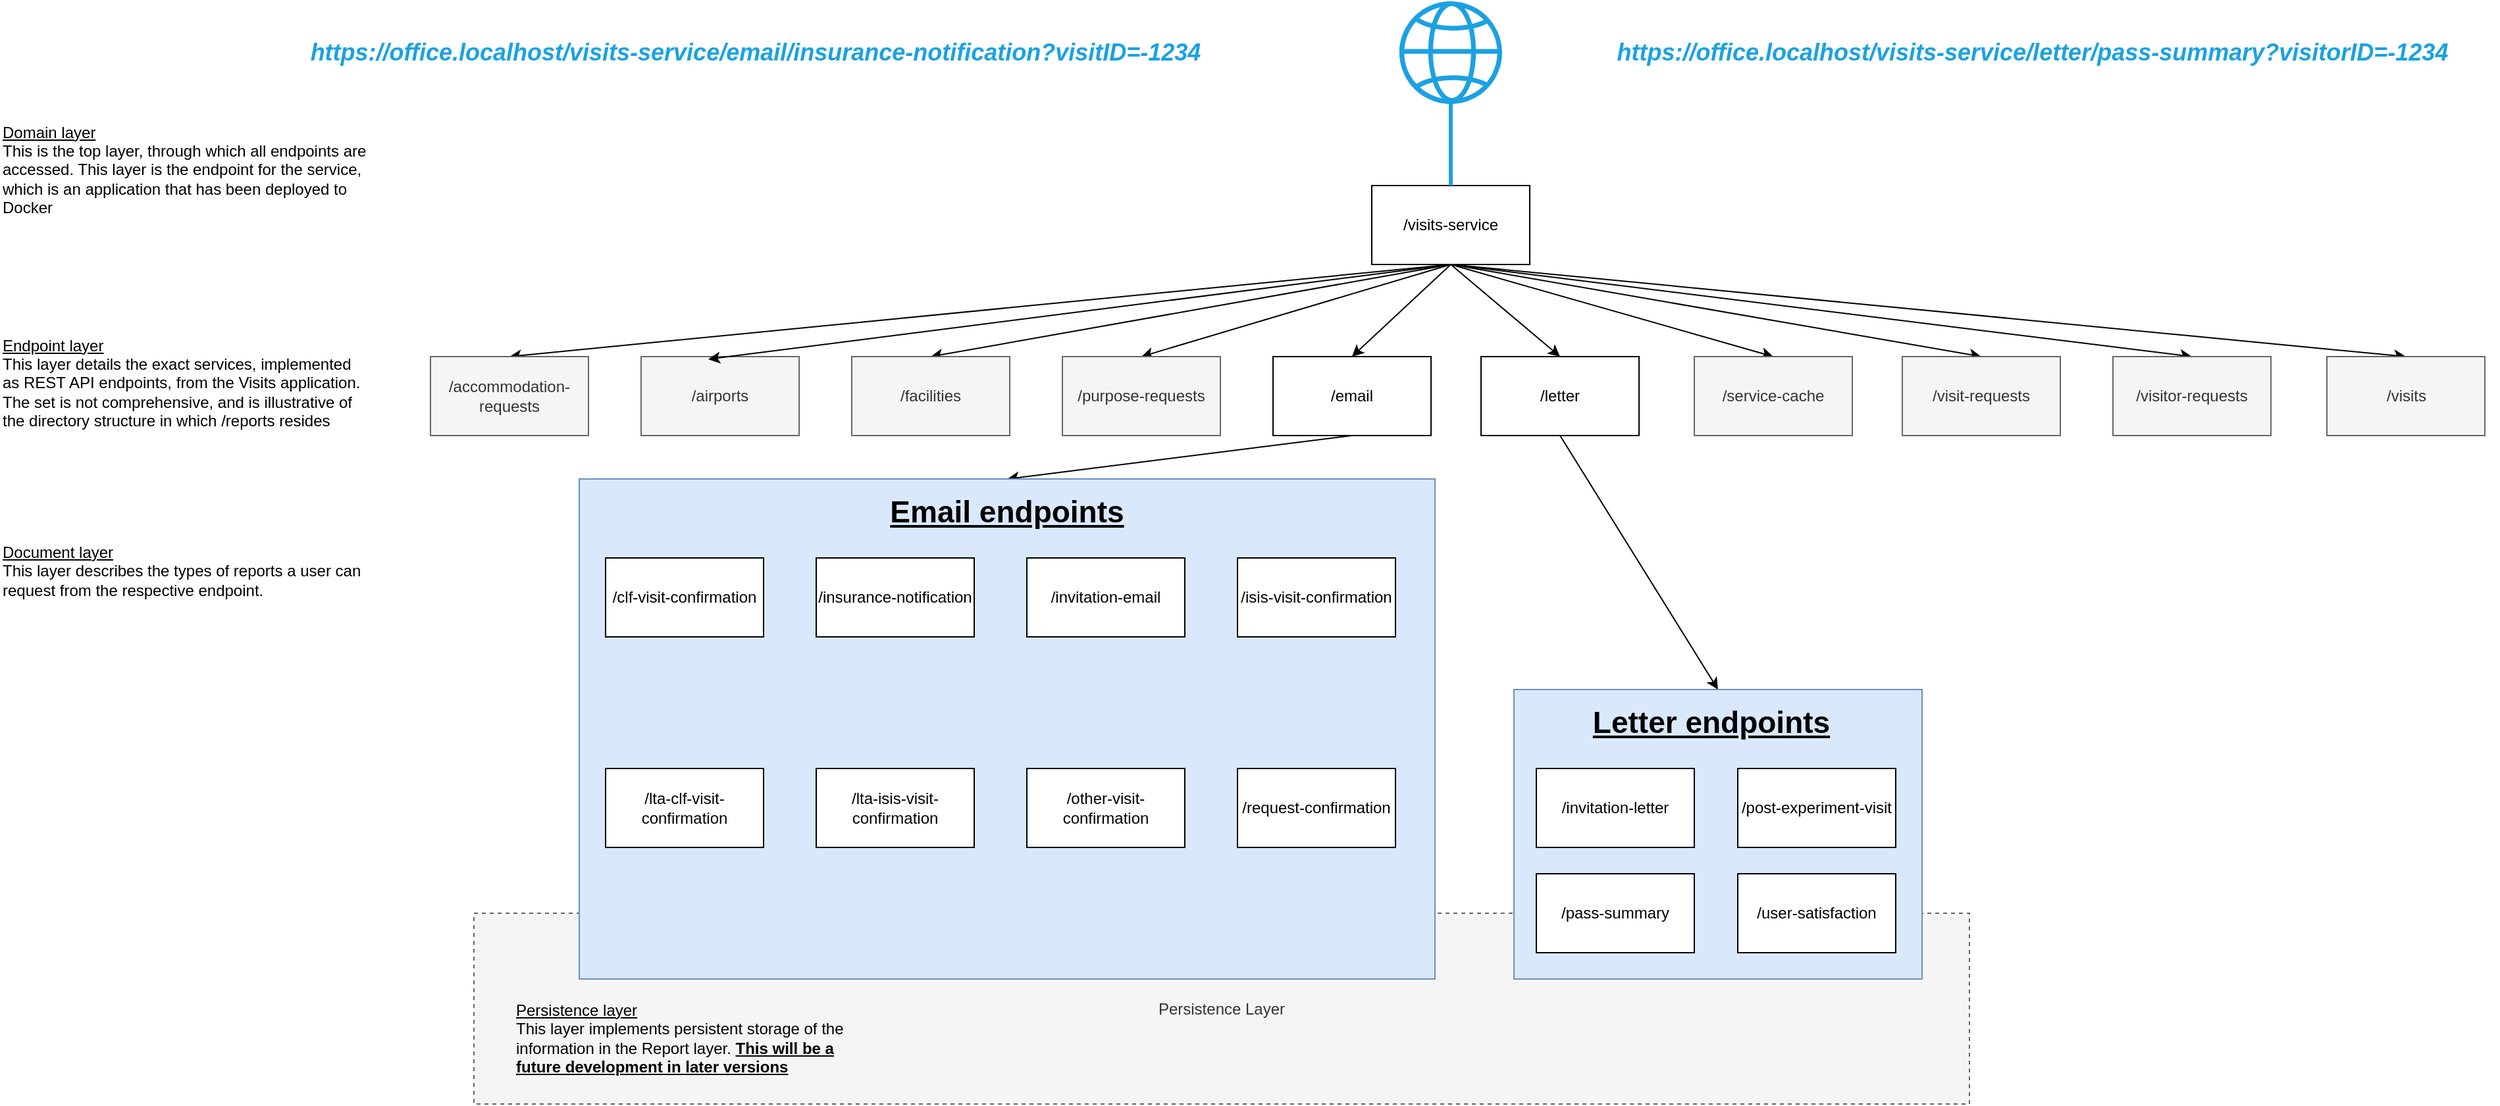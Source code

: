 <mxfile version="24.4.9" type="github">
  <diagram name="Page-1" id="lkIzZtKHE2g4b-k83Zns">
    <mxGraphModel dx="1877" dy="635" grid="1" gridSize="10" guides="1" tooltips="1" connect="1" arrows="1" fold="1" page="1" pageScale="1" pageWidth="827" pageHeight="1169" math="0" shadow="0">
      <root>
        <mxCell id="0" />
        <mxCell id="1" parent="0" />
        <mxCell id="SzScdwgrWjmyck-_DvYI-10" style="edgeStyle=none;rounded=0;orthogonalLoop=1;jettySize=auto;html=1;entryX=0.5;entryY=0;entryDx=0;entryDy=0;exitX=0.5;exitY=1;exitDx=0;exitDy=0;" parent="1" source="cFXvyy3T8Uc6k7l6PIuW-1" target="cFXvyy3T8Uc6k7l6PIuW-9" edge="1">
          <mxGeometry relative="1" as="geometry" />
        </mxCell>
        <mxCell id="SzScdwgrWjmyck-_DvYI-11" style="edgeStyle=none;rounded=0;orthogonalLoop=1;jettySize=auto;html=1;entryX=0.5;entryY=0;entryDx=0;entryDy=0;exitX=0.5;exitY=1;exitDx=0;exitDy=0;" parent="1" source="cFXvyy3T8Uc6k7l6PIuW-1" target="cFXvyy3T8Uc6k7l6PIuW-8" edge="1">
          <mxGeometry relative="1" as="geometry" />
        </mxCell>
        <mxCell id="SzScdwgrWjmyck-_DvYI-13" style="edgeStyle=none;rounded=0;orthogonalLoop=1;jettySize=auto;html=1;entryX=0.5;entryY=0;entryDx=0;entryDy=0;exitX=0.5;exitY=1;exitDx=0;exitDy=0;" parent="1" source="cFXvyy3T8Uc6k7l6PIuW-1" target="cFXvyy3T8Uc6k7l6PIuW-6" edge="1">
          <mxGeometry relative="1" as="geometry" />
        </mxCell>
        <mxCell id="SzScdwgrWjmyck-_DvYI-14" style="edgeStyle=none;rounded=0;orthogonalLoop=1;jettySize=auto;html=1;entryX=0.5;entryY=0;entryDx=0;entryDy=0;exitX=0.5;exitY=1;exitDx=0;exitDy=0;" parent="1" source="cFXvyy3T8Uc6k7l6PIuW-1" target="cFXvyy3T8Uc6k7l6PIuW-10" edge="1">
          <mxGeometry relative="1" as="geometry" />
        </mxCell>
        <mxCell id="SzScdwgrWjmyck-_DvYI-15" style="edgeStyle=none;rounded=0;orthogonalLoop=1;jettySize=auto;html=1;entryX=0.5;entryY=0;entryDx=0;entryDy=0;exitX=0.5;exitY=1;exitDx=0;exitDy=0;" parent="1" source="cFXvyy3T8Uc6k7l6PIuW-1" target="cFXvyy3T8Uc6k7l6PIuW-5" edge="1">
          <mxGeometry relative="1" as="geometry" />
        </mxCell>
        <mxCell id="SzScdwgrWjmyck-_DvYI-16" style="edgeStyle=none;rounded=0;orthogonalLoop=1;jettySize=auto;html=1;entryX=0.5;entryY=0;entryDx=0;entryDy=0;exitX=0.5;exitY=1;exitDx=0;exitDy=0;" parent="1" source="cFXvyy3T8Uc6k7l6PIuW-1" target="cFXvyy3T8Uc6k7l6PIuW-11" edge="1">
          <mxGeometry relative="1" as="geometry" />
        </mxCell>
        <mxCell id="SzScdwgrWjmyck-_DvYI-17" style="edgeStyle=none;rounded=0;orthogonalLoop=1;jettySize=auto;html=1;entryX=0.5;entryY=0;entryDx=0;entryDy=0;exitX=0.5;exitY=1;exitDx=0;exitDy=0;" parent="1" source="cFXvyy3T8Uc6k7l6PIuW-1" target="cFXvyy3T8Uc6k7l6PIuW-12" edge="1">
          <mxGeometry relative="1" as="geometry" />
        </mxCell>
        <mxCell id="cFXvyy3T8Uc6k7l6PIuW-1" value="/visits-service" style="rounded=0;whiteSpace=wrap;html=1;" parent="1" vertex="1">
          <mxGeometry x="246" y="247" width="120" height="60" as="geometry" />
        </mxCell>
        <mxCell id="cFXvyy3T8Uc6k7l6PIuW-2" value="/airports" style="rounded=0;whiteSpace=wrap;html=1;fillColor=#f5f5f5;fontColor=#333333;strokeColor=#666666;" parent="1" vertex="1">
          <mxGeometry x="-309" y="377" width="120" height="60" as="geometry" />
        </mxCell>
        <mxCell id="Et5u1Aqdu9SfvR-X_sqC-11" style="rounded=0;orthogonalLoop=1;jettySize=auto;html=1;entryX=0.5;entryY=0;entryDx=0;entryDy=0;exitX=0.5;exitY=1;exitDx=0;exitDy=0;" parent="1" source="cFXvyy3T8Uc6k7l6PIuW-3" target="Et5u1Aqdu9SfvR-X_sqC-8" edge="1">
          <mxGeometry relative="1" as="geometry" />
        </mxCell>
        <mxCell id="cFXvyy3T8Uc6k7l6PIuW-3" value="/email" style="rounded=0;whiteSpace=wrap;html=1;" parent="1" vertex="1">
          <mxGeometry x="171" y="377" width="120" height="60" as="geometry" />
        </mxCell>
        <mxCell id="cFXvyy3T8Uc6k7l6PIuW-5" value="/visit-requests" style="rounded=0;whiteSpace=wrap;html=1;fillColor=#f5f5f5;fontColor=#333333;strokeColor=#666666;" parent="1" vertex="1">
          <mxGeometry x="649" y="377" width="120" height="60" as="geometry" />
        </mxCell>
        <mxCell id="cFXvyy3T8Uc6k7l6PIuW-6" value="/accommodation-requests" style="rounded=0;whiteSpace=wrap;html=1;fillColor=#f5f5f5;fontColor=#333333;strokeColor=#666666;" parent="1" vertex="1">
          <mxGeometry x="-469" y="377" width="120" height="60" as="geometry" />
        </mxCell>
        <mxCell id="cFXvyy3T8Uc6k7l6PIuW-8" value="/facilities" style="rounded=0;whiteSpace=wrap;html=1;fillColor=#f5f5f5;fontColor=#333333;strokeColor=#666666;" parent="1" vertex="1">
          <mxGeometry x="-149" y="377" width="120" height="60" as="geometry" />
        </mxCell>
        <mxCell id="cFXvyy3T8Uc6k7l6PIuW-9" value="/purpose-requests" style="rounded=0;whiteSpace=wrap;html=1;fillColor=#f5f5f5;fontColor=#333333;strokeColor=#666666;" parent="1" vertex="1">
          <mxGeometry x="11" y="377" width="120" height="60" as="geometry" />
        </mxCell>
        <mxCell id="cFXvyy3T8Uc6k7l6PIuW-10" value="/service-cache" style="rounded=0;whiteSpace=wrap;html=1;fillColor=#f5f5f5;fontColor=#333333;strokeColor=#666666;" parent="1" vertex="1">
          <mxGeometry x="491" y="377" width="120" height="60" as="geometry" />
        </mxCell>
        <mxCell id="cFXvyy3T8Uc6k7l6PIuW-11" value="/visitor-requests" style="rounded=0;whiteSpace=wrap;html=1;fillColor=#f5f5f5;fontColor=#333333;strokeColor=#666666;" parent="1" vertex="1">
          <mxGeometry x="809" y="377" width="120" height="60" as="geometry" />
        </mxCell>
        <mxCell id="cFXvyy3T8Uc6k7l6PIuW-12" value="/visits" style="rounded=0;whiteSpace=wrap;html=1;fillColor=#f5f5f5;fontColor=#333333;strokeColor=#666666;" parent="1" vertex="1">
          <mxGeometry x="971.5" y="377" width="120" height="60" as="geometry" />
        </mxCell>
        <mxCell id="cFXvyy3T8Uc6k7l6PIuW-25" value="&lt;div align=&quot;left&quot;&gt;&lt;u&gt;Domain layer&lt;/u&gt;&lt;/div&gt;&lt;div align=&quot;left&quot;&gt;This is the top layer, through which all endpoints are accessed. This layer is the endpoint for the service, which is an application that has been deployed to Docker&lt;br&gt;&lt;/div&gt;" style="text;html=1;align=left;verticalAlign=middle;whiteSpace=wrap;rounded=0;" parent="1" vertex="1">
          <mxGeometry x="-796" y="220" width="280" height="30" as="geometry" />
        </mxCell>
        <mxCell id="cFXvyy3T8Uc6k7l6PIuW-26" value="&lt;u&gt;Document layer&lt;br&gt;&lt;/u&gt;&lt;div align=&quot;left&quot;&gt;This layer describes the types of reports a user can request from the respective endpoint.&lt;br&gt;&lt;/div&gt;" style="text;html=1;align=left;verticalAlign=middle;whiteSpace=wrap;rounded=0;" parent="1" vertex="1">
          <mxGeometry x="-796" y="525" width="280" height="30" as="geometry" />
        </mxCell>
        <mxCell id="cFXvyy3T8Uc6k7l6PIuW-33" value="&lt;u&gt;Endpoint layer&lt;/u&gt;&lt;div align=&quot;left&quot;&gt;This layer details the exact services, implemented as REST API endpoints, from the Visits application. The set is not comprehensive, and is illustrative of the directory structure in which /reports resides&lt;br&gt;&lt;/div&gt;" style="text;html=1;align=left;verticalAlign=middle;whiteSpace=wrap;rounded=0;" parent="1" vertex="1">
          <mxGeometry x="-796" y="382" width="280" height="30" as="geometry" />
        </mxCell>
        <mxCell id="cFXvyy3T8Uc6k7l6PIuW-49" value="&lt;div align=&quot;center&quot;&gt;&lt;font color=&quot;#1ba1e2&quot;&gt;&lt;i&gt;&lt;font style=&quot;font-size: 18px;&quot;&gt;&lt;b&gt;https://office.localhost/visits-service/email/insurance-notification?visitID=-1234&lt;/b&gt;&lt;/font&gt;&lt;/i&gt;&lt;/font&gt;&lt;/div&gt;" style="text;html=1;align=center;verticalAlign=middle;whiteSpace=wrap;rounded=0;" parent="1" vertex="1">
          <mxGeometry x="-636" y="131" width="828" height="30" as="geometry" />
        </mxCell>
        <mxCell id="OEsUPNy_qralYiwzX7oM-4" style="edgeStyle=orthogonalEdgeStyle;rounded=0;orthogonalLoop=1;jettySize=auto;html=1;endArrow=none;endFill=0;strokeWidth=3;strokeColor=#1ba1e2;" parent="1" source="SzScdwgrWjmyck-_DvYI-2" target="cFXvyy3T8Uc6k7l6PIuW-1" edge="1">
          <mxGeometry relative="1" as="geometry" />
        </mxCell>
        <mxCell id="SzScdwgrWjmyck-_DvYI-2" value="" style="sketch=0;outlineConnect=0;fillColor=#1BA1E2;strokeColor=#006EAF;dashed=0;verticalLabelPosition=bottom;verticalAlign=top;align=center;html=1;fontSize=12;fontStyle=0;aspect=fixed;pointerEvents=1;shape=mxgraph.aws4.globe;fontColor=#ffffff;" parent="1" vertex="1">
          <mxGeometry x="267" y="107" width="78" height="78" as="geometry" />
        </mxCell>
        <mxCell id="SzScdwgrWjmyck-_DvYI-3" value="&lt;div&gt;/letter&lt;/div&gt;" style="rounded=0;whiteSpace=wrap;html=1;" parent="1" vertex="1">
          <mxGeometry x="329" y="377" width="120" height="60" as="geometry" />
        </mxCell>
        <mxCell id="SzScdwgrWjmyck-_DvYI-19" style="edgeStyle=none;rounded=0;orthogonalLoop=1;jettySize=auto;html=1;entryX=0.5;entryY=0;entryDx=0;entryDy=0;exitX=0.5;exitY=1;exitDx=0;exitDy=0;" parent="1" source="cFXvyy3T8Uc6k7l6PIuW-1" target="cFXvyy3T8Uc6k7l6PIuW-3" edge="1">
          <mxGeometry relative="1" as="geometry">
            <mxPoint x="306" y="437" as="sourcePoint" />
          </mxGeometry>
        </mxCell>
        <mxCell id="SzScdwgrWjmyck-_DvYI-20" style="edgeStyle=none;rounded=0;orthogonalLoop=1;jettySize=auto;html=1;entryX=0.5;entryY=0;entryDx=0;entryDy=0;exitX=0.5;exitY=1;exitDx=0;exitDy=0;" parent="1" source="cFXvyy3T8Uc6k7l6PIuW-1" target="SzScdwgrWjmyck-_DvYI-3" edge="1">
          <mxGeometry relative="1" as="geometry">
            <mxPoint x="306" y="437" as="sourcePoint" />
          </mxGeometry>
        </mxCell>
        <mxCell id="SzScdwgrWjmyck-_DvYI-12" style="edgeStyle=none;rounded=0;orthogonalLoop=1;jettySize=auto;html=1;entryX=0.425;entryY=0.033;entryDx=0;entryDy=0;entryPerimeter=0;exitX=0.5;exitY=1;exitDx=0;exitDy=0;" parent="1" source="cFXvyy3T8Uc6k7l6PIuW-1" target="cFXvyy3T8Uc6k7l6PIuW-2" edge="1">
          <mxGeometry relative="1" as="geometry" />
        </mxCell>
        <mxCell id="OEsUPNy_qralYiwzX7oM-3" value="&lt;div align=&quot;center&quot;&gt;&lt;font color=&quot;#1ba1e2&quot;&gt;&lt;i&gt;&lt;font style=&quot;font-size: 18px;&quot;&gt;&lt;b&gt;https://office.localhost/visits-service/letter/pass-summary?visitorID=-1234&lt;/b&gt;&lt;/font&gt;&lt;/i&gt;&lt;/font&gt;&lt;/div&gt;" style="text;html=1;align=center;verticalAlign=middle;whiteSpace=wrap;rounded=0;" parent="1" vertex="1">
          <mxGeometry x="394" y="131" width="708" height="30" as="geometry" />
        </mxCell>
        <mxCell id="SzScdwgrWjmyck-_DvYI-34" style="edgeStyle=none;rounded=0;orthogonalLoop=1;jettySize=auto;html=1;entryX=0.5;entryY=0;entryDx=0;entryDy=0;exitX=0.5;exitY=1;exitDx=0;exitDy=0;" parent="1" source="SzScdwgrWjmyck-_DvYI-3" target="eNaVJn3fZmgTGhSF1ned-1" edge="1">
          <mxGeometry relative="1" as="geometry" />
        </mxCell>
        <mxCell id="SzScdwgrWjmyck-_DvYI-41" value="Persistence Layer" style="rounded=0;whiteSpace=wrap;html=1;fillColor=#f5f5f5;fontColor=#333333;strokeColor=#666666;dashed=1;" parent="1" vertex="1">
          <mxGeometry x="-436" y="800" width="1136" height="145" as="geometry" />
        </mxCell>
        <mxCell id="SzScdwgrWjmyck-_DvYI-40" value="&lt;u&gt;Persistence layer&lt;br&gt;&lt;/u&gt;&lt;div align=&quot;left&quot;&gt;This layer implements persistent storage of the information in the Report layer. &lt;b&gt;&lt;u&gt;This will be a future development in later versions&lt;/u&gt;&lt;/b&gt;&lt;br&gt;&lt;/div&gt;" style="text;html=1;align=left;verticalAlign=middle;whiteSpace=wrap;rounded=0;" parent="1" vertex="1">
          <mxGeometry x="-406" y="880" width="280" height="30" as="geometry" />
        </mxCell>
        <mxCell id="eNaVJn3fZmgTGhSF1ned-5" value="" style="group" parent="1" vertex="1" connectable="0">
          <mxGeometry x="-356" y="470" width="650" height="380" as="geometry" />
        </mxCell>
        <mxCell id="Et5u1Aqdu9SfvR-X_sqC-8" value="" style="rounded=0;whiteSpace=wrap;html=1;fillColor=#dae8fc;strokeColor=#6c8ebf;" parent="eNaVJn3fZmgTGhSF1ned-5" vertex="1">
          <mxGeometry width="650" height="380" as="geometry" />
        </mxCell>
        <mxCell id="cFXvyy3T8Uc6k7l6PIuW-22" value="/request-confirmation" style="rounded=0;whiteSpace=wrap;html=1;" parent="eNaVJn3fZmgTGhSF1ned-5" vertex="1">
          <mxGeometry x="500" y="220" width="120" height="60" as="geometry" />
        </mxCell>
        <mxCell id="Et5u1Aqdu9SfvR-X_sqC-1" value="/clf-visit-confirmation" style="rounded=0;whiteSpace=wrap;html=1;" parent="eNaVJn3fZmgTGhSF1ned-5" vertex="1">
          <mxGeometry x="20" y="60" width="120" height="60" as="geometry" />
        </mxCell>
        <mxCell id="Et5u1Aqdu9SfvR-X_sqC-2" value="/insurance-notification" style="rounded=0;whiteSpace=wrap;html=1;" parent="eNaVJn3fZmgTGhSF1ned-5" vertex="1">
          <mxGeometry x="180" y="60" width="120" height="60" as="geometry" />
        </mxCell>
        <mxCell id="Et5u1Aqdu9SfvR-X_sqC-3" value="/invitation-email" style="rounded=0;whiteSpace=wrap;html=1;" parent="eNaVJn3fZmgTGhSF1ned-5" vertex="1">
          <mxGeometry x="340" y="60" width="120" height="60" as="geometry" />
        </mxCell>
        <mxCell id="Et5u1Aqdu9SfvR-X_sqC-4" value="/isis-visit-confirmation" style="rounded=0;whiteSpace=wrap;html=1;" parent="eNaVJn3fZmgTGhSF1ned-5" vertex="1">
          <mxGeometry x="500" y="60" width="120" height="60" as="geometry" />
        </mxCell>
        <mxCell id="Et5u1Aqdu9SfvR-X_sqC-5" value="/lta-isis-visit-confirmation" style="rounded=0;whiteSpace=wrap;html=1;" parent="eNaVJn3fZmgTGhSF1ned-5" vertex="1">
          <mxGeometry x="180" y="220" width="120" height="60" as="geometry" />
        </mxCell>
        <mxCell id="Et5u1Aqdu9SfvR-X_sqC-6" value="/lta-clf-visit-confirmation" style="rounded=0;whiteSpace=wrap;html=1;" parent="eNaVJn3fZmgTGhSF1ned-5" vertex="1">
          <mxGeometry x="20" y="220" width="120" height="60" as="geometry" />
        </mxCell>
        <mxCell id="Et5u1Aqdu9SfvR-X_sqC-7" value="/other-visit-confirmation" style="rounded=0;whiteSpace=wrap;html=1;" parent="eNaVJn3fZmgTGhSF1ned-5" vertex="1">
          <mxGeometry x="340" y="220" width="120" height="60" as="geometry" />
        </mxCell>
        <mxCell id="eNaVJn3fZmgTGhSF1ned-4" value="&lt;b style=&quot;font-size: 23px;&quot;&gt;&lt;u&gt;Email endpoints&lt;/u&gt;&lt;br&gt;&lt;/b&gt;" style="text;html=1;align=center;verticalAlign=middle;whiteSpace=wrap;rounded=0;" parent="eNaVJn3fZmgTGhSF1ned-5" vertex="1">
          <mxGeometry x="205" y="10" width="240" height="30" as="geometry" />
        </mxCell>
        <mxCell id="eNaVJn3fZmgTGhSF1ned-6" value="" style="group" parent="1" vertex="1" connectable="0">
          <mxGeometry x="354" y="630" width="310" height="220" as="geometry" />
        </mxCell>
        <mxCell id="eNaVJn3fZmgTGhSF1ned-1" value="" style="rounded=0;whiteSpace=wrap;html=1;fillColor=#dae8fc;strokeColor=#6c8ebf;" parent="eNaVJn3fZmgTGhSF1ned-6" vertex="1">
          <mxGeometry width="310" height="220" as="geometry" />
        </mxCell>
        <mxCell id="h1pRsVhyzems_VzTcCOB-3" value="/invitation-letter" style="rounded=0;whiteSpace=wrap;html=1;" parent="eNaVJn3fZmgTGhSF1ned-6" vertex="1">
          <mxGeometry x="17" y="60" width="120" height="60" as="geometry" />
        </mxCell>
        <mxCell id="h1pRsVhyzems_VzTcCOB-5" value="/pass-summary" style="rounded=0;whiteSpace=wrap;html=1;" parent="eNaVJn3fZmgTGhSF1ned-6" vertex="1">
          <mxGeometry x="17" y="140" width="120" height="60" as="geometry" />
        </mxCell>
        <mxCell id="h1pRsVhyzems_VzTcCOB-6" value="/post-experiment-visit" style="rounded=0;whiteSpace=wrap;html=1;" parent="eNaVJn3fZmgTGhSF1ned-6" vertex="1">
          <mxGeometry x="170" y="60" width="120" height="60" as="geometry" />
        </mxCell>
        <mxCell id="h1pRsVhyzems_VzTcCOB-13" value="/user-satisfaction" style="rounded=0;whiteSpace=wrap;html=1;" parent="eNaVJn3fZmgTGhSF1ned-6" vertex="1">
          <mxGeometry x="170" y="140" width="120" height="60" as="geometry" />
        </mxCell>
        <mxCell id="Et5u1Aqdu9SfvR-X_sqC-9" value="&lt;font style=&quot;font-size: 23px;&quot;&gt;&lt;b&gt;&lt;u&gt;Letter endpoints&lt;br&gt;&lt;/u&gt;&lt;/b&gt;&lt;/font&gt;" style="text;html=1;align=center;verticalAlign=middle;whiteSpace=wrap;rounded=0;" parent="eNaVJn3fZmgTGhSF1ned-6" vertex="1">
          <mxGeometry x="30" y="10" width="240" height="30" as="geometry" />
        </mxCell>
      </root>
    </mxGraphModel>
  </diagram>
</mxfile>
